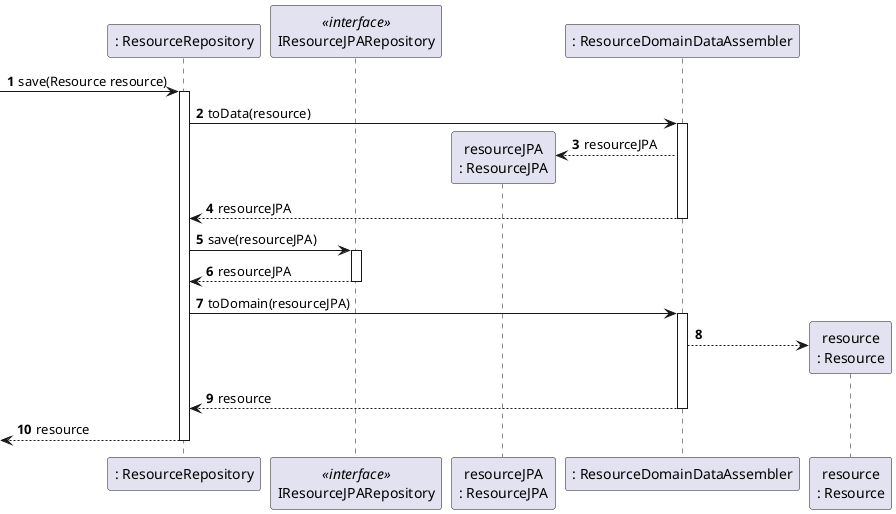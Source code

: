 @startuml
'https://plantuml.com/sequence-diagram

participant ": ResourceRepository" as repoResource
participant "IResourceJPARepository" as resourceJPARepo <<interface>>
participant "resourceJPA\n: ResourceJPA" as resourceJPA
participant ": ResourceDomainDataAssembler" as resourceAssembler
participant "resource\n: Resource" as resource


autonumber

[-> repoResource : save(Resource resource)
activate repoResource
repoResource -> resourceAssembler : toData(resource)
activate resourceAssembler
resourceAssembler --> resourceJPA** : resourceJPA

resourceAssembler--> repoResource : resourceJPA
deactivate resourceAssembler

repoResource ->resourceJPARepo: save(resourceJPA)
activate resourceJPARepo
resourceJPARepo --> repoResource : resourceJPA
deactivate resourceJPARepo
repoResource -> resourceAssembler : toDomain(resourceJPA)
activate resourceAssembler
resourceAssembler-->resource**
resourceAssembler-->repoResource : resource
deactivate resourceAssembler
[<-- repoResource : resource
deactivate repoResource

@enduml